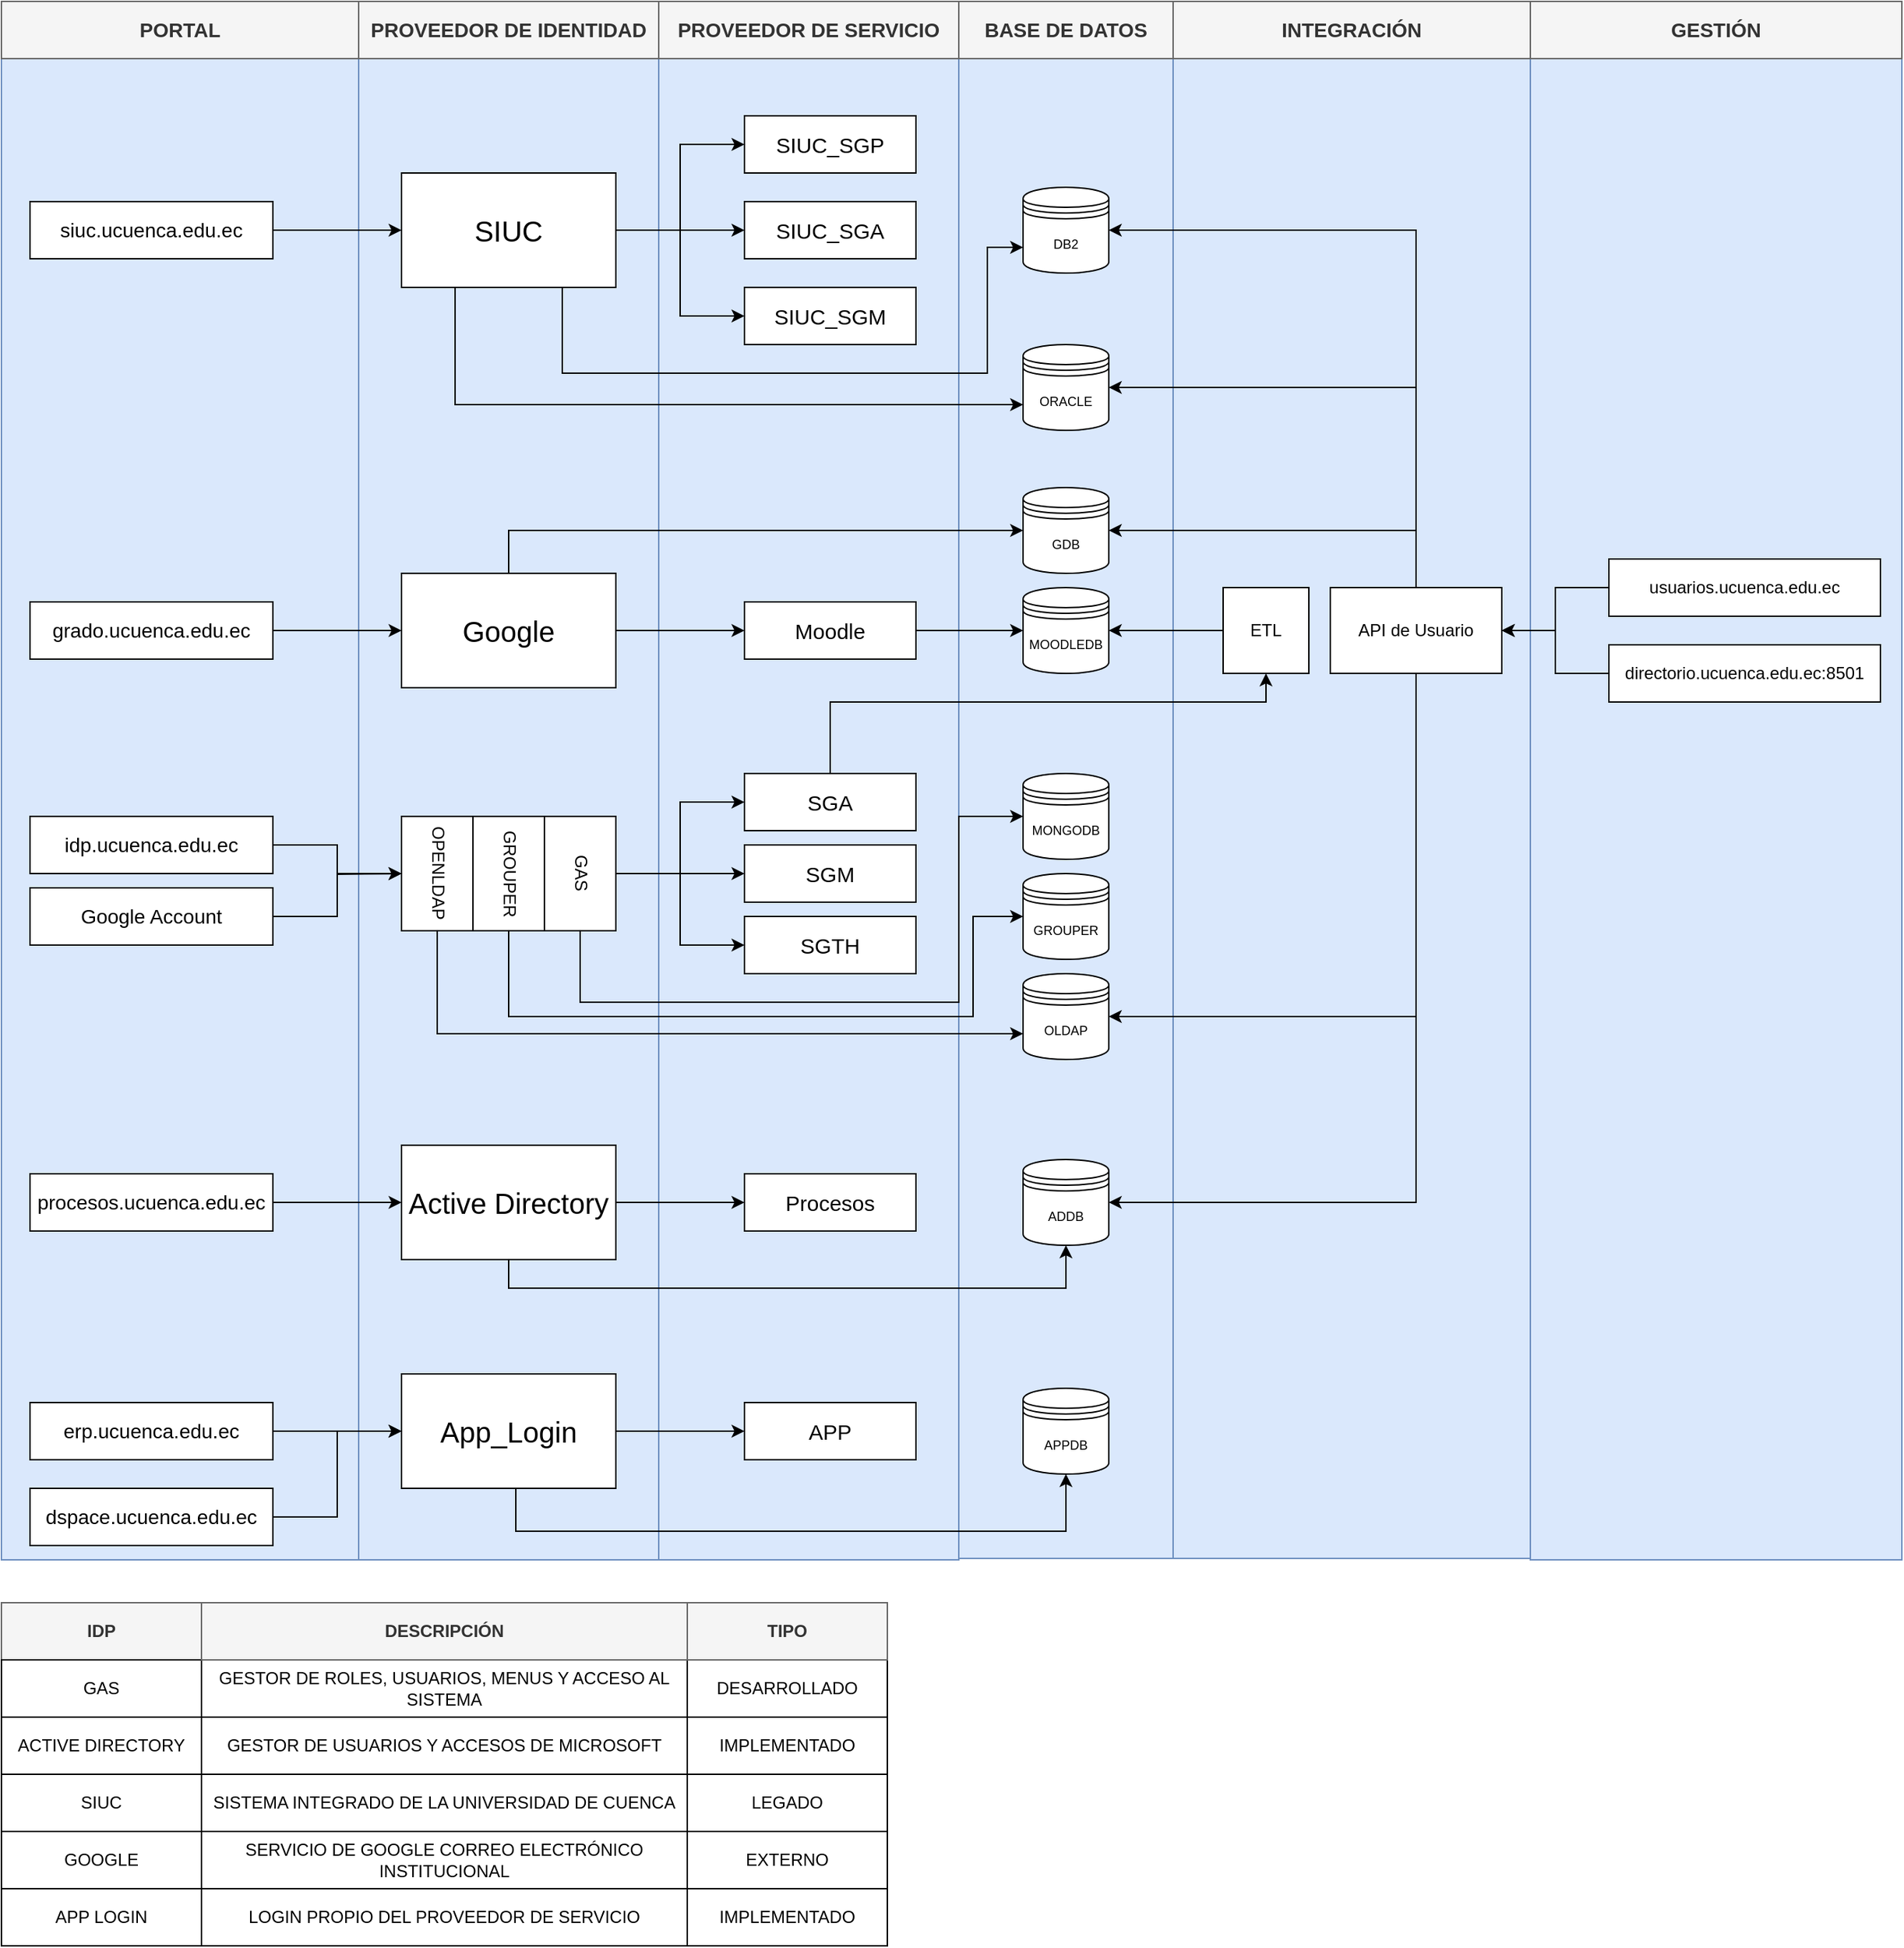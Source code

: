 <mxfile version="24.0.7" type="github">
  <diagram name="Página-1" id="aYtTOjOPXWL-JHapWkfF">
    <mxGraphModel dx="1050" dy="596" grid="1" gridSize="10" guides="1" tooltips="1" connect="1" arrows="1" fold="1" page="1" pageScale="1" pageWidth="827" pageHeight="1169" math="0" shadow="0">
      <root>
        <mxCell id="0" />
        <mxCell id="1" parent="0" />
        <mxCell id="zNqXX4XhIxwrUQnyo6Yf-15" value="" style="rounded=0;whiteSpace=wrap;html=1;fillColor=#dae8fc;strokeColor=#6c8ebf;" parent="1" vertex="1">
          <mxGeometry x="1070" y="120" width="260" height="1050" as="geometry" />
        </mxCell>
        <mxCell id="zNqXX4XhIxwrUQnyo6Yf-16" value="GESTIÓN" style="rounded=0;whiteSpace=wrap;html=1;fontSize=14;fillColor=#f5f5f5;fontColor=#333333;strokeColor=#666666;fontStyle=1" parent="1" vertex="1">
          <mxGeometry x="1070" y="80" width="260" height="40" as="geometry" />
        </mxCell>
        <mxCell id="yBSICujKQYAB_PKDXEbt-90" value="" style="rounded=0;whiteSpace=wrap;html=1;fillColor=#dae8fc;strokeColor=#6c8ebf;" parent="1" vertex="1">
          <mxGeometry x="820" y="119" width="250" height="1050" as="geometry" />
        </mxCell>
        <mxCell id="yBSICujKQYAB_PKDXEbt-89" value="" style="rounded=0;whiteSpace=wrap;html=1;fillColor=#dae8fc;strokeColor=#6c8ebf;" parent="1" vertex="1">
          <mxGeometry x="670" y="119" width="150" height="1050" as="geometry" />
        </mxCell>
        <mxCell id="yBSICujKQYAB_PKDXEbt-88" value="" style="rounded=0;whiteSpace=wrap;html=1;fillColor=#dae8fc;strokeColor=#6c8ebf;" parent="1" vertex="1">
          <mxGeometry x="460" y="120" width="210" height="1050" as="geometry" />
        </mxCell>
        <mxCell id="yBSICujKQYAB_PKDXEbt-87" value="" style="rounded=0;whiteSpace=wrap;html=1;fillColor=#dae8fc;strokeColor=#6c8ebf;" parent="1" vertex="1">
          <mxGeometry x="250" y="120" width="210" height="1050" as="geometry" />
        </mxCell>
        <mxCell id="yBSICujKQYAB_PKDXEbt-86" value="" style="rounded=0;whiteSpace=wrap;html=1;fillColor=#dae8fc;strokeColor=#6c8ebf;" parent="1" vertex="1">
          <mxGeometry y="120" width="250" height="1050" as="geometry" />
        </mxCell>
        <mxCell id="qcBynKlY7HmT7egTEJ2X-45" style="edgeStyle=orthogonalEdgeStyle;rounded=0;orthogonalLoop=1;jettySize=auto;html=1;exitX=1;exitY=0.5;exitDx=0;exitDy=0;" edge="1" parent="1" source="yBSICujKQYAB_PKDXEbt-2">
          <mxGeometry relative="1" as="geometry">
            <mxPoint x="280" y="690" as="targetPoint" />
          </mxGeometry>
        </mxCell>
        <mxCell id="yBSICujKQYAB_PKDXEbt-2" value="idp.ucuenca.edu.ec" style="rounded=0;whiteSpace=wrap;html=1;fontSize=14;" parent="1" vertex="1">
          <mxGeometry x="20" y="650" width="170" height="40" as="geometry" />
        </mxCell>
        <mxCell id="yBSICujKQYAB_PKDXEbt-8" value="MONGODB" style="shape=datastore;whiteSpace=wrap;html=1;fontSize=9;" parent="1" vertex="1">
          <mxGeometry x="715" y="620" width="60" height="60" as="geometry" />
        </mxCell>
        <mxCell id="qcBynKlY7HmT7egTEJ2X-36" style="edgeStyle=orthogonalEdgeStyle;rounded=0;orthogonalLoop=1;jettySize=auto;html=1;exitX=0.5;exitY=0;exitDx=0;exitDy=0;entryX=0.5;entryY=1;entryDx=0;entryDy=0;" edge="1" parent="1" source="yBSICujKQYAB_PKDXEbt-9" target="qcBynKlY7HmT7egTEJ2X-26">
          <mxGeometry relative="1" as="geometry">
            <Array as="points">
              <mxPoint x="580" y="570" />
              <mxPoint x="885" y="570" />
            </Array>
          </mxGeometry>
        </mxCell>
        <mxCell id="yBSICujKQYAB_PKDXEbt-9" value="SGA" style="rounded=0;whiteSpace=wrap;html=1;fontSize=15;" parent="1" vertex="1">
          <mxGeometry x="520" y="620" width="120" height="40" as="geometry" />
        </mxCell>
        <mxCell id="yBSICujKQYAB_PKDXEbt-10" value="SGM" style="rounded=0;whiteSpace=wrap;html=1;fontSize=15;" parent="1" vertex="1">
          <mxGeometry x="520" y="670" width="120" height="40" as="geometry" />
        </mxCell>
        <mxCell id="yBSICujKQYAB_PKDXEbt-12" value="SGTH" style="rounded=0;whiteSpace=wrap;html=1;fontSize=15;" parent="1" vertex="1">
          <mxGeometry x="520" y="720" width="120" height="40" as="geometry" />
        </mxCell>
        <mxCell id="qcBynKlY7HmT7egTEJ2X-44" style="edgeStyle=orthogonalEdgeStyle;rounded=0;orthogonalLoop=1;jettySize=auto;html=1;exitX=1;exitY=0.5;exitDx=0;exitDy=0;entryX=0;entryY=0.5;entryDx=0;entryDy=0;" edge="1" parent="1" source="yBSICujKQYAB_PKDXEbt-21" target="qcBynKlY7HmT7egTEJ2X-2">
          <mxGeometry relative="1" as="geometry" />
        </mxCell>
        <mxCell id="yBSICujKQYAB_PKDXEbt-21" value="Google Account" style="rounded=0;whiteSpace=wrap;html=1;fontSize=14;" parent="1" vertex="1">
          <mxGeometry x="20" y="700" width="170" height="40" as="geometry" />
        </mxCell>
        <mxCell id="yBSICujKQYAB_PKDXEbt-26" style="edgeStyle=orthogonalEdgeStyle;rounded=0;orthogonalLoop=1;jettySize=auto;html=1;exitX=1;exitY=0.5;exitDx=0;exitDy=0;entryX=0;entryY=0.5;entryDx=0;entryDy=0;" parent="1" source="yBSICujKQYAB_PKDXEbt-29" target="yBSICujKQYAB_PKDXEbt-32" edge="1">
          <mxGeometry relative="1" as="geometry" />
        </mxCell>
        <mxCell id="qcBynKlY7HmT7egTEJ2X-29" style="edgeStyle=orthogonalEdgeStyle;rounded=0;orthogonalLoop=1;jettySize=auto;html=1;exitX=0.5;exitY=1;exitDx=0;exitDy=0;entryX=0.5;entryY=1;entryDx=0;entryDy=0;" edge="1" parent="1" source="yBSICujKQYAB_PKDXEbt-29" target="yBSICujKQYAB_PKDXEbt-30">
          <mxGeometry relative="1" as="geometry" />
        </mxCell>
        <mxCell id="yBSICujKQYAB_PKDXEbt-29" value="Active Directory" style="rounded=0;whiteSpace=wrap;html=1;fontSize=20;" parent="1" vertex="1">
          <mxGeometry x="280" y="880" width="150" height="80" as="geometry" />
        </mxCell>
        <mxCell id="yBSICujKQYAB_PKDXEbt-30" value="ADDB" style="shape=datastore;whiteSpace=wrap;html=1;fontSize=9;" parent="1" vertex="1">
          <mxGeometry x="715" y="890" width="60" height="60" as="geometry" />
        </mxCell>
        <mxCell id="yBSICujKQYAB_PKDXEbt-32" value="Procesos" style="rounded=0;whiteSpace=wrap;html=1;fontSize=15;" parent="1" vertex="1">
          <mxGeometry x="520" y="900" width="120" height="40" as="geometry" />
        </mxCell>
        <mxCell id="zNqXX4XhIxwrUQnyo6Yf-24" style="edgeStyle=orthogonalEdgeStyle;rounded=0;orthogonalLoop=1;jettySize=auto;html=1;exitX=1;exitY=0.5;exitDx=0;exitDy=0;entryX=0;entryY=0.5;entryDx=0;entryDy=0;" parent="1" source="yBSICujKQYAB_PKDXEbt-35" target="yBSICujKQYAB_PKDXEbt-29" edge="1">
          <mxGeometry relative="1" as="geometry" />
        </mxCell>
        <mxCell id="yBSICujKQYAB_PKDXEbt-35" value="procesos.ucuenca.edu.ec" style="rounded=0;whiteSpace=wrap;html=1;fontSize=14;" parent="1" vertex="1">
          <mxGeometry x="20" y="900" width="170" height="40" as="geometry" />
        </mxCell>
        <mxCell id="yBSICujKQYAB_PKDXEbt-48" style="edgeStyle=orthogonalEdgeStyle;rounded=0;orthogonalLoop=1;jettySize=auto;html=1;entryX=0;entryY=0.5;entryDx=0;entryDy=0;" parent="1" source="yBSICujKQYAB_PKDXEbt-49" target="yBSICujKQYAB_PKDXEbt-54" edge="1">
          <mxGeometry relative="1" as="geometry" />
        </mxCell>
        <mxCell id="yBSICujKQYAB_PKDXEbt-49" value="siuc.ucuenca.edu.ec" style="rounded=0;whiteSpace=wrap;html=1;fontSize=14;" parent="1" vertex="1">
          <mxGeometry x="20" y="220" width="170" height="40" as="geometry" />
        </mxCell>
        <mxCell id="yBSICujKQYAB_PKDXEbt-50" style="edgeStyle=orthogonalEdgeStyle;rounded=0;orthogonalLoop=1;jettySize=auto;html=1;exitX=1;exitY=0.5;exitDx=0;exitDy=0;entryX=0;entryY=0.5;entryDx=0;entryDy=0;" parent="1" source="yBSICujKQYAB_PKDXEbt-54" target="yBSICujKQYAB_PKDXEbt-56" edge="1">
          <mxGeometry relative="1" as="geometry" />
        </mxCell>
        <mxCell id="yBSICujKQYAB_PKDXEbt-51" style="edgeStyle=orthogonalEdgeStyle;rounded=0;orthogonalLoop=1;jettySize=auto;html=1;exitX=1;exitY=0.5;exitDx=0;exitDy=0;entryX=0;entryY=0.5;entryDx=0;entryDy=0;" parent="1" source="yBSICujKQYAB_PKDXEbt-54" target="yBSICujKQYAB_PKDXEbt-57" edge="1">
          <mxGeometry relative="1" as="geometry" />
        </mxCell>
        <mxCell id="yBSICujKQYAB_PKDXEbt-52" style="edgeStyle=orthogonalEdgeStyle;rounded=0;orthogonalLoop=1;jettySize=auto;html=1;exitX=1;exitY=0.5;exitDx=0;exitDy=0;entryX=0;entryY=0.5;entryDx=0;entryDy=0;" parent="1" source="yBSICujKQYAB_PKDXEbt-54" target="yBSICujKQYAB_PKDXEbt-58" edge="1">
          <mxGeometry relative="1" as="geometry" />
        </mxCell>
        <mxCell id="qcBynKlY7HmT7egTEJ2X-13" style="edgeStyle=orthogonalEdgeStyle;rounded=0;orthogonalLoop=1;jettySize=auto;html=1;exitX=0.75;exitY=1;exitDx=0;exitDy=0;entryX=0;entryY=0.7;entryDx=0;entryDy=0;" edge="1" parent="1" source="yBSICujKQYAB_PKDXEbt-54" target="yBSICujKQYAB_PKDXEbt-55">
          <mxGeometry relative="1" as="geometry">
            <Array as="points">
              <mxPoint x="393" y="340" />
              <mxPoint x="690" y="340" />
              <mxPoint x="690" y="252" />
            </Array>
          </mxGeometry>
        </mxCell>
        <mxCell id="qcBynKlY7HmT7egTEJ2X-17" style="edgeStyle=orthogonalEdgeStyle;rounded=0;orthogonalLoop=1;jettySize=auto;html=1;exitX=0.25;exitY=1;exitDx=0;exitDy=0;entryX=0;entryY=0.7;entryDx=0;entryDy=0;" edge="1" parent="1" source="yBSICujKQYAB_PKDXEbt-54" target="yBSICujKQYAB_PKDXEbt-77">
          <mxGeometry relative="1" as="geometry" />
        </mxCell>
        <mxCell id="yBSICujKQYAB_PKDXEbt-54" value="SIUC" style="rounded=0;whiteSpace=wrap;html=1;fontSize=20;" parent="1" vertex="1">
          <mxGeometry x="280" y="200" width="150" height="80" as="geometry" />
        </mxCell>
        <mxCell id="yBSICujKQYAB_PKDXEbt-55" value="DB2" style="shape=datastore;whiteSpace=wrap;html=1;fontSize=9;" parent="1" vertex="1">
          <mxGeometry x="715" y="210" width="60" height="60" as="geometry" />
        </mxCell>
        <mxCell id="yBSICujKQYAB_PKDXEbt-56" value="SIUC_SGP" style="rounded=0;whiteSpace=wrap;html=1;fontSize=15;" parent="1" vertex="1">
          <mxGeometry x="520" y="160" width="120" height="40" as="geometry" />
        </mxCell>
        <mxCell id="yBSICujKQYAB_PKDXEbt-57" value="SIUC_SGA" style="rounded=0;whiteSpace=wrap;html=1;fontSize=15;" parent="1" vertex="1">
          <mxGeometry x="520" y="220" width="120" height="40" as="geometry" />
        </mxCell>
        <mxCell id="yBSICujKQYAB_PKDXEbt-58" value="SIUC_SGM" style="rounded=0;whiteSpace=wrap;html=1;fontSize=15;" parent="1" vertex="1">
          <mxGeometry x="520" y="280" width="120" height="40" as="geometry" />
        </mxCell>
        <mxCell id="yBSICujKQYAB_PKDXEbt-61" style="edgeStyle=orthogonalEdgeStyle;rounded=0;orthogonalLoop=1;jettySize=auto;html=1;entryX=0;entryY=0.5;entryDx=0;entryDy=0;" parent="1" source="yBSICujKQYAB_PKDXEbt-62" target="yBSICujKQYAB_PKDXEbt-66" edge="1">
          <mxGeometry relative="1" as="geometry" />
        </mxCell>
        <mxCell id="yBSICujKQYAB_PKDXEbt-62" value="grado.ucuenca.edu.ec" style="rounded=0;whiteSpace=wrap;html=1;fontSize=14;" parent="1" vertex="1">
          <mxGeometry x="20" y="500" width="170" height="40" as="geometry" />
        </mxCell>
        <mxCell id="yBSICujKQYAB_PKDXEbt-64" style="edgeStyle=orthogonalEdgeStyle;rounded=0;orthogonalLoop=1;jettySize=auto;html=1;exitX=1;exitY=0.5;exitDx=0;exitDy=0;entryX=0;entryY=0.5;entryDx=0;entryDy=0;" parent="1" source="yBSICujKQYAB_PKDXEbt-66" target="yBSICujKQYAB_PKDXEbt-69" edge="1">
          <mxGeometry relative="1" as="geometry" />
        </mxCell>
        <mxCell id="qcBynKlY7HmT7egTEJ2X-33" style="edgeStyle=orthogonalEdgeStyle;rounded=0;orthogonalLoop=1;jettySize=auto;html=1;exitX=0.5;exitY=0;exitDx=0;exitDy=0;entryX=0;entryY=0.5;entryDx=0;entryDy=0;" edge="1" parent="1" source="yBSICujKQYAB_PKDXEbt-66" target="qcBynKlY7HmT7egTEJ2X-22">
          <mxGeometry relative="1" as="geometry" />
        </mxCell>
        <mxCell id="yBSICujKQYAB_PKDXEbt-66" value="Google" style="rounded=0;whiteSpace=wrap;html=1;fontSize=20;" parent="1" vertex="1">
          <mxGeometry x="280" y="480" width="150" height="80" as="geometry" />
        </mxCell>
        <mxCell id="yBSICujKQYAB_PKDXEbt-67" value="MOODLEDB" style="shape=datastore;whiteSpace=wrap;html=1;fontSize=9;" parent="1" vertex="1">
          <mxGeometry x="715" y="490" width="60" height="60" as="geometry" />
        </mxCell>
        <mxCell id="qcBynKlY7HmT7egTEJ2X-34" style="edgeStyle=orthogonalEdgeStyle;rounded=0;orthogonalLoop=1;jettySize=auto;html=1;exitX=1;exitY=0.5;exitDx=0;exitDy=0;entryX=0;entryY=0.5;entryDx=0;entryDy=0;" edge="1" parent="1" source="yBSICujKQYAB_PKDXEbt-69" target="yBSICujKQYAB_PKDXEbt-67">
          <mxGeometry relative="1" as="geometry" />
        </mxCell>
        <mxCell id="yBSICujKQYAB_PKDXEbt-69" value="Moodle" style="rounded=0;whiteSpace=wrap;html=1;fontSize=15;" parent="1" vertex="1">
          <mxGeometry x="520" y="500" width="120" height="40" as="geometry" />
        </mxCell>
        <mxCell id="yBSICujKQYAB_PKDXEbt-77" value="ORACLE" style="shape=datastore;whiteSpace=wrap;html=1;fontSize=9;" parent="1" vertex="1">
          <mxGeometry x="715" y="320" width="60" height="60" as="geometry" />
        </mxCell>
        <mxCell id="qcBynKlY7HmT7egTEJ2X-39" style="edgeStyle=orthogonalEdgeStyle;rounded=0;orthogonalLoop=1;jettySize=auto;html=1;exitX=0.5;exitY=0;exitDx=0;exitDy=0;entryX=1;entryY=0.5;entryDx=0;entryDy=0;" edge="1" parent="1" source="yBSICujKQYAB_PKDXEbt-81" target="yBSICujKQYAB_PKDXEbt-55">
          <mxGeometry relative="1" as="geometry" />
        </mxCell>
        <mxCell id="qcBynKlY7HmT7egTEJ2X-40" style="edgeStyle=orthogonalEdgeStyle;rounded=0;orthogonalLoop=1;jettySize=auto;html=1;exitX=0.5;exitY=0;exitDx=0;exitDy=0;entryX=1;entryY=0.5;entryDx=0;entryDy=0;" edge="1" parent="1" source="yBSICujKQYAB_PKDXEbt-81" target="yBSICujKQYAB_PKDXEbt-77">
          <mxGeometry relative="1" as="geometry" />
        </mxCell>
        <mxCell id="qcBynKlY7HmT7egTEJ2X-41" style="edgeStyle=orthogonalEdgeStyle;rounded=0;orthogonalLoop=1;jettySize=auto;html=1;exitX=0.5;exitY=0;exitDx=0;exitDy=0;entryX=1;entryY=0.5;entryDx=0;entryDy=0;" edge="1" parent="1" source="yBSICujKQYAB_PKDXEbt-81" target="qcBynKlY7HmT7egTEJ2X-22">
          <mxGeometry relative="1" as="geometry" />
        </mxCell>
        <mxCell id="qcBynKlY7HmT7egTEJ2X-42" style="edgeStyle=orthogonalEdgeStyle;rounded=0;orthogonalLoop=1;jettySize=auto;html=1;exitX=0.5;exitY=1;exitDx=0;exitDy=0;entryX=1;entryY=0.5;entryDx=0;entryDy=0;" edge="1" parent="1" source="yBSICujKQYAB_PKDXEbt-81" target="qcBynKlY7HmT7egTEJ2X-7">
          <mxGeometry relative="1" as="geometry" />
        </mxCell>
        <mxCell id="qcBynKlY7HmT7egTEJ2X-43" style="edgeStyle=orthogonalEdgeStyle;rounded=0;orthogonalLoop=1;jettySize=auto;html=1;exitX=0.5;exitY=1;exitDx=0;exitDy=0;entryX=1;entryY=0.5;entryDx=0;entryDy=0;" edge="1" parent="1" source="yBSICujKQYAB_PKDXEbt-81" target="yBSICujKQYAB_PKDXEbt-30">
          <mxGeometry relative="1" as="geometry" />
        </mxCell>
        <mxCell id="yBSICujKQYAB_PKDXEbt-81" value="API de Usuario" style="rounded=0;whiteSpace=wrap;html=1;" parent="1" vertex="1">
          <mxGeometry x="930" y="490" width="120" height="60" as="geometry" />
        </mxCell>
        <mxCell id="yBSICujKQYAB_PKDXEbt-94" value="PORTAL" style="rounded=0;whiteSpace=wrap;html=1;fontSize=14;fillColor=#f5f5f5;fontColor=#333333;strokeColor=#666666;fontStyle=1" parent="1" vertex="1">
          <mxGeometry y="80" width="250" height="40" as="geometry" />
        </mxCell>
        <mxCell id="yBSICujKQYAB_PKDXEbt-95" value="PROVEEDOR DE IDENTIDAD" style="rounded=0;whiteSpace=wrap;html=1;fontSize=14;fillColor=#f5f5f5;fontColor=#333333;strokeColor=#666666;fontStyle=1" parent="1" vertex="1">
          <mxGeometry x="250" y="80" width="210" height="40" as="geometry" />
        </mxCell>
        <mxCell id="yBSICujKQYAB_PKDXEbt-96" value="PROVEEDOR DE SERVICIO" style="rounded=0;whiteSpace=wrap;html=1;fontSize=14;fillColor=#f5f5f5;fontColor=#333333;strokeColor=#666666;fontStyle=1" parent="1" vertex="1">
          <mxGeometry x="460" y="80" width="210" height="40" as="geometry" />
        </mxCell>
        <mxCell id="yBSICujKQYAB_PKDXEbt-97" value="BASE DE DATOS" style="rounded=0;whiteSpace=wrap;html=1;fontSize=14;fillColor=#f5f5f5;fontColor=#333333;strokeColor=#666666;fontStyle=1" parent="1" vertex="1">
          <mxGeometry x="670" y="80" width="150" height="40" as="geometry" />
        </mxCell>
        <mxCell id="yBSICujKQYAB_PKDXEbt-98" value="INTEGRACIÓN" style="rounded=0;whiteSpace=wrap;html=1;fontSize=14;fillColor=#f5f5f5;fontColor=#333333;strokeColor=#666666;fontStyle=1" parent="1" vertex="1">
          <mxGeometry x="820" y="80" width="250" height="40" as="geometry" />
        </mxCell>
        <mxCell id="yBSICujKQYAB_PKDXEbt-100" style="edgeStyle=orthogonalEdgeStyle;rounded=0;orthogonalLoop=1;jettySize=auto;html=1;entryX=0;entryY=0.5;entryDx=0;entryDy=0;" parent="1" source="yBSICujKQYAB_PKDXEbt-101" target="yBSICujKQYAB_PKDXEbt-104" edge="1">
          <mxGeometry relative="1" as="geometry" />
        </mxCell>
        <mxCell id="yBSICujKQYAB_PKDXEbt-101" value="erp.ucuenca.edu.ec" style="rounded=0;whiteSpace=wrap;html=1;fontSize=14;" parent="1" vertex="1">
          <mxGeometry x="20" y="1060" width="170" height="40" as="geometry" />
        </mxCell>
        <mxCell id="yBSICujKQYAB_PKDXEbt-102" style="edgeStyle=orthogonalEdgeStyle;rounded=0;orthogonalLoop=1;jettySize=auto;html=1;exitX=1;exitY=0.5;exitDx=0;exitDy=0;entryX=0;entryY=0.5;entryDx=0;entryDy=0;" parent="1" source="yBSICujKQYAB_PKDXEbt-104" target="yBSICujKQYAB_PKDXEbt-106" edge="1">
          <mxGeometry relative="1" as="geometry" />
        </mxCell>
        <mxCell id="yBSICujKQYAB_PKDXEbt-103" style="edgeStyle=orthogonalEdgeStyle;rounded=0;orthogonalLoop=1;jettySize=auto;html=1;exitX=0.5;exitY=1;exitDx=0;exitDy=0;entryX=0.5;entryY=1;entryDx=0;entryDy=0;" parent="1" source="yBSICujKQYAB_PKDXEbt-104" target="yBSICujKQYAB_PKDXEbt-105" edge="1">
          <mxGeometry relative="1" as="geometry">
            <Array as="points">
              <mxPoint x="360" y="1150" />
              <mxPoint x="745" y="1150" />
            </Array>
          </mxGeometry>
        </mxCell>
        <mxCell id="yBSICujKQYAB_PKDXEbt-104" value="App_Login" style="rounded=0;whiteSpace=wrap;html=1;fontSize=20;" parent="1" vertex="1">
          <mxGeometry x="280" y="1040" width="150" height="80" as="geometry" />
        </mxCell>
        <mxCell id="yBSICujKQYAB_PKDXEbt-105" value="APPDB" style="shape=datastore;whiteSpace=wrap;html=1;fontSize=9;" parent="1" vertex="1">
          <mxGeometry x="715" y="1050" width="60" height="60" as="geometry" />
        </mxCell>
        <mxCell id="yBSICujKQYAB_PKDXEbt-106" value="APP" style="rounded=0;whiteSpace=wrap;html=1;fontSize=15;" parent="1" vertex="1">
          <mxGeometry x="520" y="1060" width="120" height="40" as="geometry" />
        </mxCell>
        <mxCell id="zNqXX4XhIxwrUQnyo6Yf-25" style="edgeStyle=orthogonalEdgeStyle;rounded=0;orthogonalLoop=1;jettySize=auto;html=1;exitX=1;exitY=0.5;exitDx=0;exitDy=0;entryX=0;entryY=0.5;entryDx=0;entryDy=0;" parent="1" source="yBSICujKQYAB_PKDXEbt-108" target="yBSICujKQYAB_PKDXEbt-104" edge="1">
          <mxGeometry relative="1" as="geometry" />
        </mxCell>
        <mxCell id="yBSICujKQYAB_PKDXEbt-108" value="dspace.ucuenca.edu.ec" style="rounded=0;whiteSpace=wrap;html=1;fontSize=14;" parent="1" vertex="1">
          <mxGeometry x="20" y="1120" width="170" height="40" as="geometry" />
        </mxCell>
        <mxCell id="zNqXX4XhIxwrUQnyo6Yf-14" style="edgeStyle=orthogonalEdgeStyle;rounded=0;orthogonalLoop=1;jettySize=auto;html=1;exitX=0;exitY=0.5;exitDx=0;exitDy=0;entryX=1;entryY=0.5;entryDx=0;entryDy=0;" parent="1" source="zNqXX4XhIxwrUQnyo6Yf-10" target="yBSICujKQYAB_PKDXEbt-81" edge="1">
          <mxGeometry relative="1" as="geometry" />
        </mxCell>
        <mxCell id="zNqXX4XhIxwrUQnyo6Yf-10" value="usuarios.ucuenca.edu.ec" style="rounded=0;whiteSpace=wrap;html=1;fontSize=12;" parent="1" vertex="1">
          <mxGeometry x="1125" y="470" width="190" height="40" as="geometry" />
        </mxCell>
        <mxCell id="zNqXX4XhIxwrUQnyo6Yf-12" style="edgeStyle=orthogonalEdgeStyle;rounded=0;orthogonalLoop=1;jettySize=auto;html=1;exitX=0;exitY=0.5;exitDx=0;exitDy=0;entryX=1;entryY=0.5;entryDx=0;entryDy=0;" parent="1" source="zNqXX4XhIxwrUQnyo6Yf-11" target="yBSICujKQYAB_PKDXEbt-81" edge="1">
          <mxGeometry relative="1" as="geometry" />
        </mxCell>
        <mxCell id="zNqXX4XhIxwrUQnyo6Yf-11" value="directorio.ucuenca.edu.ec:8501" style="rounded=0;whiteSpace=wrap;html=1;fontSize=12;" parent="1" vertex="1">
          <mxGeometry x="1125" y="530" width="190" height="40" as="geometry" />
        </mxCell>
        <mxCell id="zNqXX4XhIxwrUQnyo6Yf-26" value="IDP" style="rounded=0;whiteSpace=wrap;html=1;fillColor=#f5f5f5;strokeColor=#666666;fontColor=#333333;fontStyle=1" parent="1" vertex="1">
          <mxGeometry y="1200" width="140" height="40" as="geometry" />
        </mxCell>
        <mxCell id="zNqXX4XhIxwrUQnyo6Yf-27" value="GAS" style="rounded=0;whiteSpace=wrap;html=1;" parent="1" vertex="1">
          <mxGeometry y="1240" width="140" height="40" as="geometry" />
        </mxCell>
        <mxCell id="zNqXX4XhIxwrUQnyo6Yf-28" value="ACTIVE DIRECTORY" style="rounded=0;whiteSpace=wrap;html=1;" parent="1" vertex="1">
          <mxGeometry y="1280" width="140" height="40" as="geometry" />
        </mxCell>
        <mxCell id="zNqXX4XhIxwrUQnyo6Yf-29" value="SIUC" style="rounded=0;whiteSpace=wrap;html=1;" parent="1" vertex="1">
          <mxGeometry y="1320" width="140" height="40" as="geometry" />
        </mxCell>
        <mxCell id="zNqXX4XhIxwrUQnyo6Yf-30" value="GOOGLE" style="rounded=0;whiteSpace=wrap;html=1;" parent="1" vertex="1">
          <mxGeometry y="1360" width="140" height="40" as="geometry" />
        </mxCell>
        <mxCell id="zNqXX4XhIxwrUQnyo6Yf-31" value="APP LOGIN" style="rounded=0;whiteSpace=wrap;html=1;" parent="1" vertex="1">
          <mxGeometry y="1400" width="140" height="40" as="geometry" />
        </mxCell>
        <mxCell id="zNqXX4XhIxwrUQnyo6Yf-32" value="GESTOR DE ROLES, USUARIOS, MENUS Y ACCESO AL SISTEMA" style="rounded=0;whiteSpace=wrap;html=1;" parent="1" vertex="1">
          <mxGeometry x="140" y="1240" width="340" height="40" as="geometry" />
        </mxCell>
        <mxCell id="zNqXX4XhIxwrUQnyo6Yf-33" value="DESARROLLADO" style="rounded=0;whiteSpace=wrap;html=1;" parent="1" vertex="1">
          <mxGeometry x="480" y="1240" width="140" height="40" as="geometry" />
        </mxCell>
        <mxCell id="zNqXX4XhIxwrUQnyo6Yf-34" value="GESTOR DE USUARIOS Y ACCESOS DE MICROSOFT" style="rounded=0;whiteSpace=wrap;html=1;" parent="1" vertex="1">
          <mxGeometry x="140" y="1280" width="340" height="40" as="geometry" />
        </mxCell>
        <mxCell id="zNqXX4XhIxwrUQnyo6Yf-35" value="IMPLEMENTADO" style="rounded=0;whiteSpace=wrap;html=1;" parent="1" vertex="1">
          <mxGeometry x="480" y="1280" width="140" height="40" as="geometry" />
        </mxCell>
        <mxCell id="zNqXX4XhIxwrUQnyo6Yf-36" value="SISTEMA INTEGRADO DE LA UNIVERSIDAD DE CUENCA" style="rounded=0;whiteSpace=wrap;html=1;" parent="1" vertex="1">
          <mxGeometry x="140" y="1320" width="340" height="40" as="geometry" />
        </mxCell>
        <mxCell id="zNqXX4XhIxwrUQnyo6Yf-37" value="LEGADO" style="rounded=0;whiteSpace=wrap;html=1;" parent="1" vertex="1">
          <mxGeometry x="480" y="1320" width="140" height="40" as="geometry" />
        </mxCell>
        <mxCell id="zNqXX4XhIxwrUQnyo6Yf-38" value="SERVICIO DE GOOGLE CORREO ELECTRÓNICO INSTITUCIONAL" style="rounded=0;whiteSpace=wrap;html=1;" parent="1" vertex="1">
          <mxGeometry x="140" y="1360" width="340" height="40" as="geometry" />
        </mxCell>
        <mxCell id="zNqXX4XhIxwrUQnyo6Yf-39" value="EXTERNO" style="rounded=0;whiteSpace=wrap;html=1;" parent="1" vertex="1">
          <mxGeometry x="480" y="1360" width="140" height="40" as="geometry" />
        </mxCell>
        <mxCell id="zNqXX4XhIxwrUQnyo6Yf-40" value="LOGIN PROPIO DEL PROVEEDOR DE SERVICIO" style="rounded=0;whiteSpace=wrap;html=1;" parent="1" vertex="1">
          <mxGeometry x="140" y="1400" width="340" height="40" as="geometry" />
        </mxCell>
        <mxCell id="zNqXX4XhIxwrUQnyo6Yf-41" value="IMPLEMENTADO" style="rounded=0;whiteSpace=wrap;html=1;" parent="1" vertex="1">
          <mxGeometry x="480" y="1400" width="140" height="40" as="geometry" />
        </mxCell>
        <mxCell id="zNqXX4XhIxwrUQnyo6Yf-42" value="DESCRIPCIÓN" style="rounded=0;whiteSpace=wrap;html=1;fillColor=#f5f5f5;fontColor=#333333;strokeColor=#666666;fontStyle=1" parent="1" vertex="1">
          <mxGeometry x="140" y="1200" width="340" height="40" as="geometry" />
        </mxCell>
        <mxCell id="zNqXX4XhIxwrUQnyo6Yf-43" value="TIPO" style="rounded=0;whiteSpace=wrap;html=1;fillColor=#f5f5f5;fontColor=#333333;strokeColor=#666666;fontStyle=1" parent="1" vertex="1">
          <mxGeometry x="480" y="1200" width="140" height="40" as="geometry" />
        </mxCell>
        <mxCell id="qcBynKlY7HmT7egTEJ2X-48" style="edgeStyle=orthogonalEdgeStyle;rounded=0;orthogonalLoop=1;jettySize=auto;html=1;exitX=0.5;exitY=1;exitDx=0;exitDy=0;entryX=0;entryY=0.7;entryDx=0;entryDy=0;" edge="1" parent="1" source="qcBynKlY7HmT7egTEJ2X-2" target="qcBynKlY7HmT7egTEJ2X-7">
          <mxGeometry relative="1" as="geometry" />
        </mxCell>
        <mxCell id="qcBynKlY7HmT7egTEJ2X-2" value="OPENLDAP" style="rounded=0;whiteSpace=wrap;html=1;textDirection=vertical-lr;" vertex="1" parent="1">
          <mxGeometry x="280" y="650" width="50" height="80" as="geometry" />
        </mxCell>
        <mxCell id="qcBynKlY7HmT7egTEJ2X-47" style="edgeStyle=orthogonalEdgeStyle;rounded=0;orthogonalLoop=1;jettySize=auto;html=1;exitX=0.5;exitY=1;exitDx=0;exitDy=0;entryX=0;entryY=0.5;entryDx=0;entryDy=0;" edge="1" parent="1" source="qcBynKlY7HmT7egTEJ2X-4" target="qcBynKlY7HmT7egTEJ2X-6">
          <mxGeometry relative="1" as="geometry">
            <Array as="points">
              <mxPoint x="355" y="790" />
              <mxPoint x="680" y="790" />
              <mxPoint x="680" y="720" />
            </Array>
          </mxGeometry>
        </mxCell>
        <mxCell id="qcBynKlY7HmT7egTEJ2X-4" value="GROUPER" style="rounded=0;whiteSpace=wrap;html=1;textDirection=vertical-lr;" vertex="1" parent="1">
          <mxGeometry x="330" y="650" width="50" height="80" as="geometry" />
        </mxCell>
        <mxCell id="qcBynKlY7HmT7egTEJ2X-18" style="edgeStyle=orthogonalEdgeStyle;rounded=0;orthogonalLoop=1;jettySize=auto;html=1;exitX=1;exitY=0.5;exitDx=0;exitDy=0;entryX=0;entryY=0.5;entryDx=0;entryDy=0;" edge="1" parent="1" source="qcBynKlY7HmT7egTEJ2X-5" target="yBSICujKQYAB_PKDXEbt-9">
          <mxGeometry relative="1" as="geometry" />
        </mxCell>
        <mxCell id="qcBynKlY7HmT7egTEJ2X-20" style="edgeStyle=orthogonalEdgeStyle;rounded=0;orthogonalLoop=1;jettySize=auto;html=1;exitX=1;exitY=0.5;exitDx=0;exitDy=0;entryX=0;entryY=0.5;entryDx=0;entryDy=0;" edge="1" parent="1" source="qcBynKlY7HmT7egTEJ2X-5" target="yBSICujKQYAB_PKDXEbt-12">
          <mxGeometry relative="1" as="geometry" />
        </mxCell>
        <mxCell id="qcBynKlY7HmT7egTEJ2X-21" style="edgeStyle=orthogonalEdgeStyle;rounded=0;orthogonalLoop=1;jettySize=auto;html=1;exitX=1;exitY=0.5;exitDx=0;exitDy=0;entryX=0;entryY=0.5;entryDx=0;entryDy=0;" edge="1" parent="1" source="qcBynKlY7HmT7egTEJ2X-5" target="yBSICujKQYAB_PKDXEbt-10">
          <mxGeometry relative="1" as="geometry" />
        </mxCell>
        <mxCell id="qcBynKlY7HmT7egTEJ2X-46" style="edgeStyle=orthogonalEdgeStyle;rounded=0;orthogonalLoop=1;jettySize=auto;html=1;exitX=0.5;exitY=1;exitDx=0;exitDy=0;entryX=0;entryY=0.5;entryDx=0;entryDy=0;" edge="1" parent="1" source="qcBynKlY7HmT7egTEJ2X-5" target="yBSICujKQYAB_PKDXEbt-8">
          <mxGeometry relative="1" as="geometry">
            <Array as="points">
              <mxPoint x="405" y="780" />
              <mxPoint x="670" y="780" />
              <mxPoint x="670" y="650" />
            </Array>
          </mxGeometry>
        </mxCell>
        <mxCell id="qcBynKlY7HmT7egTEJ2X-5" value="GAS" style="rounded=0;whiteSpace=wrap;html=1;textDirection=vertical-lr;" vertex="1" parent="1">
          <mxGeometry x="380" y="650" width="50" height="80" as="geometry" />
        </mxCell>
        <mxCell id="qcBynKlY7HmT7egTEJ2X-6" value="GROUPER" style="shape=datastore;whiteSpace=wrap;html=1;fontSize=9;" vertex="1" parent="1">
          <mxGeometry x="715" y="690" width="60" height="60" as="geometry" />
        </mxCell>
        <mxCell id="qcBynKlY7HmT7egTEJ2X-7" value="OLDAP" style="shape=datastore;whiteSpace=wrap;html=1;fontSize=9;" vertex="1" parent="1">
          <mxGeometry x="715" y="760" width="60" height="60" as="geometry" />
        </mxCell>
        <mxCell id="qcBynKlY7HmT7egTEJ2X-22" value="GDB" style="shape=datastore;whiteSpace=wrap;html=1;fontSize=9;" vertex="1" parent="1">
          <mxGeometry x="715" y="420" width="60" height="60" as="geometry" />
        </mxCell>
        <mxCell id="qcBynKlY7HmT7egTEJ2X-35" style="edgeStyle=orthogonalEdgeStyle;rounded=0;orthogonalLoop=1;jettySize=auto;html=1;exitX=0;exitY=0.5;exitDx=0;exitDy=0;entryX=1;entryY=0.5;entryDx=0;entryDy=0;" edge="1" parent="1" source="qcBynKlY7HmT7egTEJ2X-26" target="yBSICujKQYAB_PKDXEbt-67">
          <mxGeometry relative="1" as="geometry" />
        </mxCell>
        <mxCell id="qcBynKlY7HmT7egTEJ2X-26" value="ETL" style="rounded=0;whiteSpace=wrap;html=1;" vertex="1" parent="1">
          <mxGeometry x="855" y="490" width="60" height="60" as="geometry" />
        </mxCell>
      </root>
    </mxGraphModel>
  </diagram>
</mxfile>
